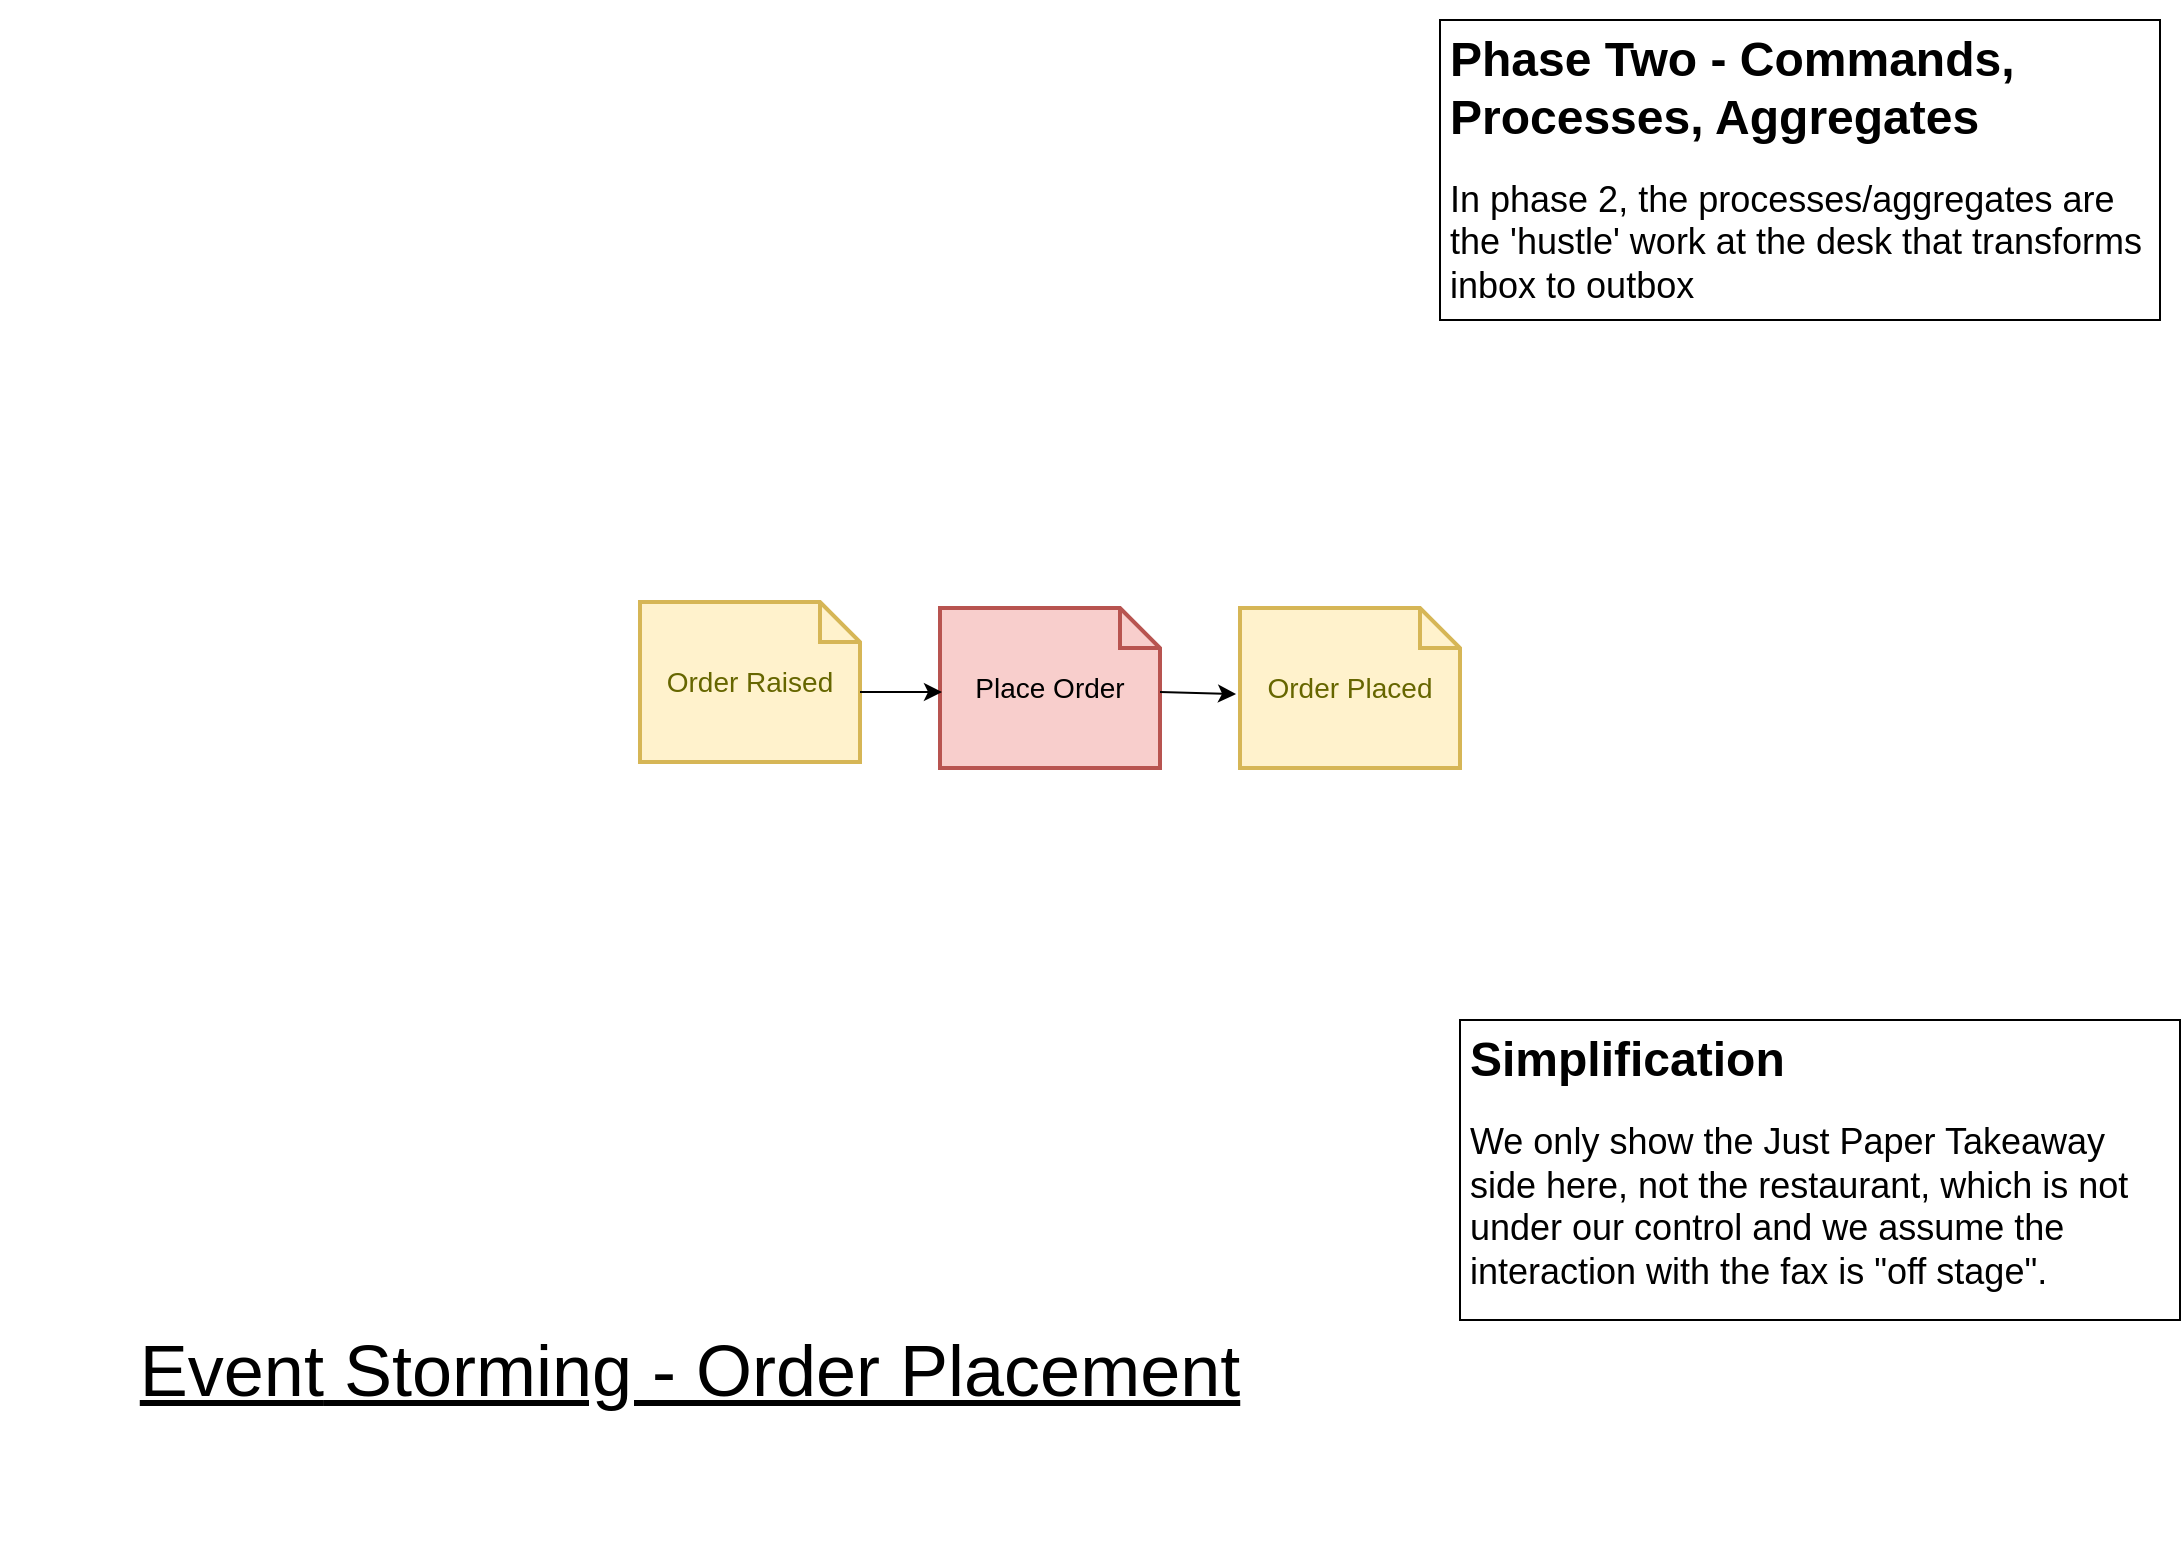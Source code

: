 <mxfile version="15.2.7" type="device"><diagram id="8UZPDOSs7qzSvT1RXbZh" name="Page-1"><mxGraphModel dx="1186" dy="875" grid="1" gridSize="10" guides="1" tooltips="1" connect="1" arrows="1" fold="1" page="1" pageScale="1" pageWidth="1169" pageHeight="827" math="0" shadow="0"><root><mxCell id="0"/><mxCell id="1" parent="0"/><mxCell id="VEPPcsYKU0XZYDSlJxMH-3" value="&lt;font style=&quot;font-size: 36px&quot;&gt;&lt;u&gt;&lt;font style=&quot;font-size: 36px&quot;&gt;Event&lt;/font&gt; Storming - Order Placement&lt;/u&gt;&lt;/font&gt;" style="text;html=1;strokeColor=none;fillColor=none;align=center;verticalAlign=middle;whiteSpace=wrap;rounded=0;" parent="1" vertex="1"><mxGeometry x="40" y="630" width="690" height="170" as="geometry"/></mxCell><mxCell id="VEPPcsYKU0XZYDSlJxMH-7" value="Order Placed" style="shape=note;strokeWidth=2;fontSize=14;size=20;whiteSpace=wrap;html=1;fillColor=#fff2cc;strokeColor=#d6b656;fontColor=#666600;" parent="1" vertex="1"><mxGeometry x="660" y="334" width="110.0" height="80" as="geometry"/></mxCell><mxCell id="ABlH_JMW-yjbOkY1Sc7v-1" value="&lt;h1&gt;Simplification&lt;/h1&gt;&lt;p&gt;&lt;span style=&quot;font-size: 18px&quot;&gt;We only show the Just Paper Takeaway side here, not the restaurant, which is not under our control and we assume the interaction with the fax is &quot;off stage&quot;.&lt;/span&gt;&lt;/p&gt;" style="text;html=1;strokeColor=default;fillColor=none;spacing=5;spacingTop=-20;whiteSpace=wrap;overflow=hidden;rounded=0;" parent="1" vertex="1"><mxGeometry x="770" y="540" width="360" height="150" as="geometry"/></mxCell><mxCell id="ABlH_JMW-yjbOkY1Sc7v-2" value="Order Raised" style="shape=note;strokeWidth=2;fontSize=14;size=20;whiteSpace=wrap;html=1;fillColor=#fff2cc;strokeColor=#d6b656;fontColor=#666600;" parent="1" vertex="1"><mxGeometry x="360" y="331" width="110.0" height="80" as="geometry"/></mxCell><mxCell id="XQyeZMi59opQDJ_fJ-30-1" value="Place Order" style="shape=note;strokeWidth=2;fontSize=14;size=20;whiteSpace=wrap;html=1;fillColor=#f8cecc;strokeColor=#b85450;" parent="1" vertex="1"><mxGeometry x="510" y="334" width="110.0" height="80" as="geometry"/></mxCell><mxCell id="CLlyasyrqsIIYRtrrlr4-1" value="&lt;h1&gt;Phase Two - Commands, Processes, Aggregates&lt;/h1&gt;&lt;p&gt;&lt;span style=&quot;font-size: 18px&quot;&gt;In phase 2, the processes/aggregates are the 'hustle' work at the desk that transforms inbox to outbox&lt;/span&gt;&lt;/p&gt;" style="text;html=1;strokeColor=default;fillColor=none;spacing=5;spacingTop=-20;whiteSpace=wrap;overflow=hidden;rounded=0;" vertex="1" parent="1"><mxGeometry x="760" y="40" width="360" height="150" as="geometry"/></mxCell><mxCell id="CLlyasyrqsIIYRtrrlr4-2" value="" style="endArrow=classic;html=1;exitX=0;exitY=0;exitDx=110.0;exitDy=50;exitPerimeter=0;entryX=0.009;entryY=0.588;entryDx=0;entryDy=0;entryPerimeter=0;" edge="1" parent="1"><mxGeometry width="50" height="50" relative="1" as="geometry"><mxPoint x="470" y="376" as="sourcePoint"/><mxPoint x="510.99" y="376.04" as="targetPoint"/></mxGeometry></mxCell><mxCell id="CLlyasyrqsIIYRtrrlr4-3" value="" style="endArrow=classic;html=1;exitX=0;exitY=0;exitDx=110.0;exitDy=50;exitPerimeter=0;entryX=-0.018;entryY=0.638;entryDx=0;entryDy=0;entryPerimeter=0;" edge="1" parent="1"><mxGeometry width="50" height="50" relative="1" as="geometry"><mxPoint x="620" y="376" as="sourcePoint"/><mxPoint x="658.02" y="377.04" as="targetPoint"/></mxGeometry></mxCell></root></mxGraphModel></diagram></mxfile>